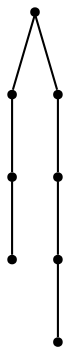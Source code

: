 graph {
  node [shape=point,comment="{\"directed\":false,\"doi\":\"10.1007/978-3-319-50106-2_41\",\"figure\":\"3 (2)\"}"]

  v0 [pos="1459.203322645895,2039.186220522113"]
  v1 [pos="1421.0242325701056,1946.656159832568"]
  v2 [pos="1458.4532018765217,2137.080025684275"]
  v3 [pos="1379.144741703222,2056.046991539637"]
  v4 [pos="1305.0662381203222,1980.3611690816379"]
  v5 [pos="1370.2349869690627,1955.1156048920698"]
  v6 [pos="1336.2295544830843,2086.897424526558"]
  v7 [pos="1329.6285362244912,2144.7560710389366"]

  v0 -- v1 [id="-2",pos="1459.203322645895,2039.186220522113 1421.0242325701056,1946.656159832568 1421.0242325701056,1946.656159832568 1421.0242325701056,1946.656159832568"]
  v2 -- v0 [id="-4",pos="1458.4532018765217,2137.080025684275 1459.203322645895,2039.186220522113 1459.203322645895,2039.186220522113 1459.203322645895,2039.186220522113"]
  v3 -- v4 [id="-7",pos="1379.144741703222,2056.046991539637 1305.0662381203222,1980.3611690816379 1305.0662381203222,1980.3611690816379 1305.0662381203222,1980.3611690816379"]
  v2 -- v3 [id="-8",pos="1458.4532018765217,2137.080025684275 1379.144741703222,2056.046991539637 1379.144741703222,2056.046991539637 1379.144741703222,2056.046991539637"]
  v4 -- v6 [id="-35",pos="1305.0662381203222,1980.3611690816379 1336.2295544830843,2086.897424526558 1336.2295544830843,2086.897424526558 1336.2295544830843,2086.897424526558"]
  v1 -- v5 [id="-39",pos="1421.0242325701056,1946.656159832568 1370.2349869690627,1955.1156048920698 1370.2349869690627,1955.1156048920698 1370.2349869690627,1955.1156048920698"]
  v6 -- v7 [id="-62",pos="1336.2295544830843,2086.897424526558 1329.6285362244912,2144.7560710389366 1329.6285362244912,2144.7560710389366 1329.6285362244912,2144.7560710389366"]
}